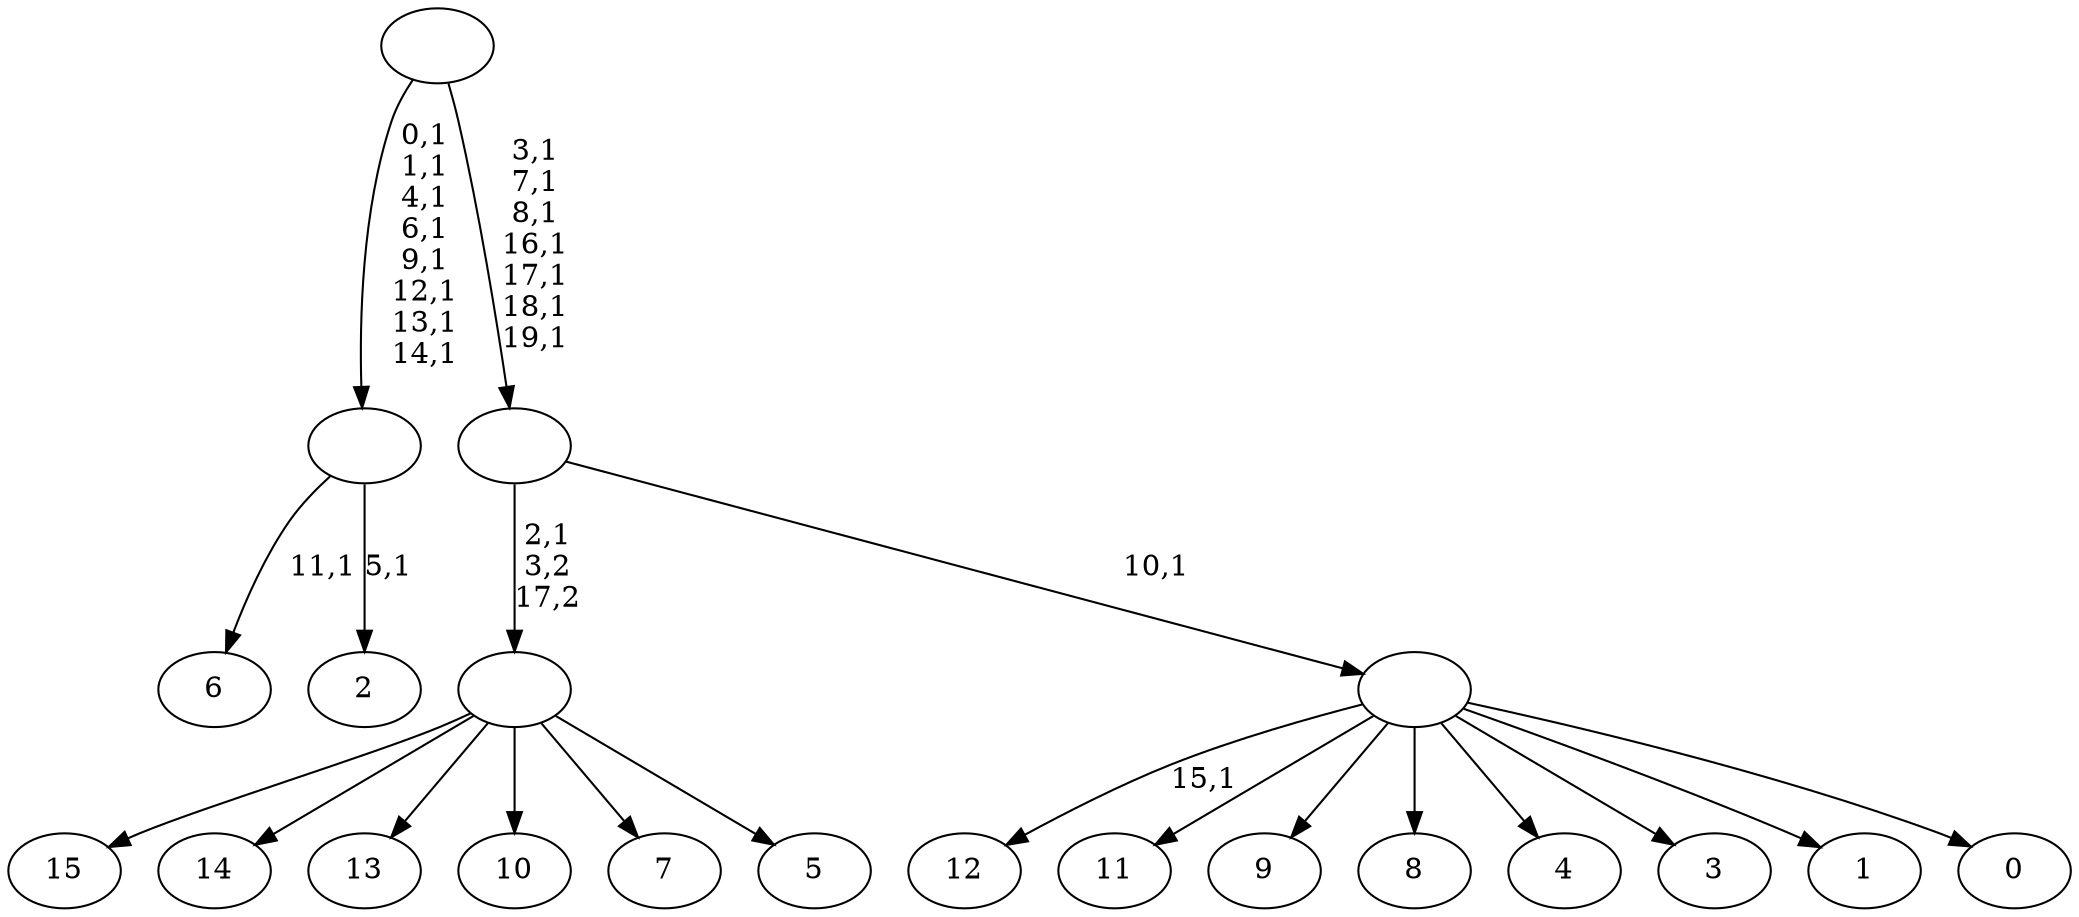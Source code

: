 digraph T {
	36 [label="15"]
	35 [label="14"]
	34 [label="13"]
	33 [label="12"]
	31 [label="11"]
	30 [label="10"]
	29 [label="9"]
	28 [label="8"]
	27 [label="7"]
	26 [label="6"]
	24 [label="5"]
	23 [label=""]
	22 [label="4"]
	21 [label="3"]
	20 [label="2"]
	18 [label=""]
	10 [label="1"]
	9 [label="0"]
	8 [label=""]
	7 [label=""]
	0 [label=""]
	23 -> 36 [label=""]
	23 -> 35 [label=""]
	23 -> 34 [label=""]
	23 -> 30 [label=""]
	23 -> 27 [label=""]
	23 -> 24 [label=""]
	18 -> 20 [label="5,1"]
	18 -> 26 [label="11,1"]
	8 -> 33 [label="15,1"]
	8 -> 31 [label=""]
	8 -> 29 [label=""]
	8 -> 28 [label=""]
	8 -> 22 [label=""]
	8 -> 21 [label=""]
	8 -> 10 [label=""]
	8 -> 9 [label=""]
	7 -> 23 [label="2,1\n3,2\n17,2"]
	7 -> 8 [label="10,1"]
	0 -> 7 [label="3,1\n7,1\n8,1\n16,1\n17,1\n18,1\n19,1"]
	0 -> 18 [label="0,1\n1,1\n4,1\n6,1\n9,1\n12,1\n13,1\n14,1"]
}
